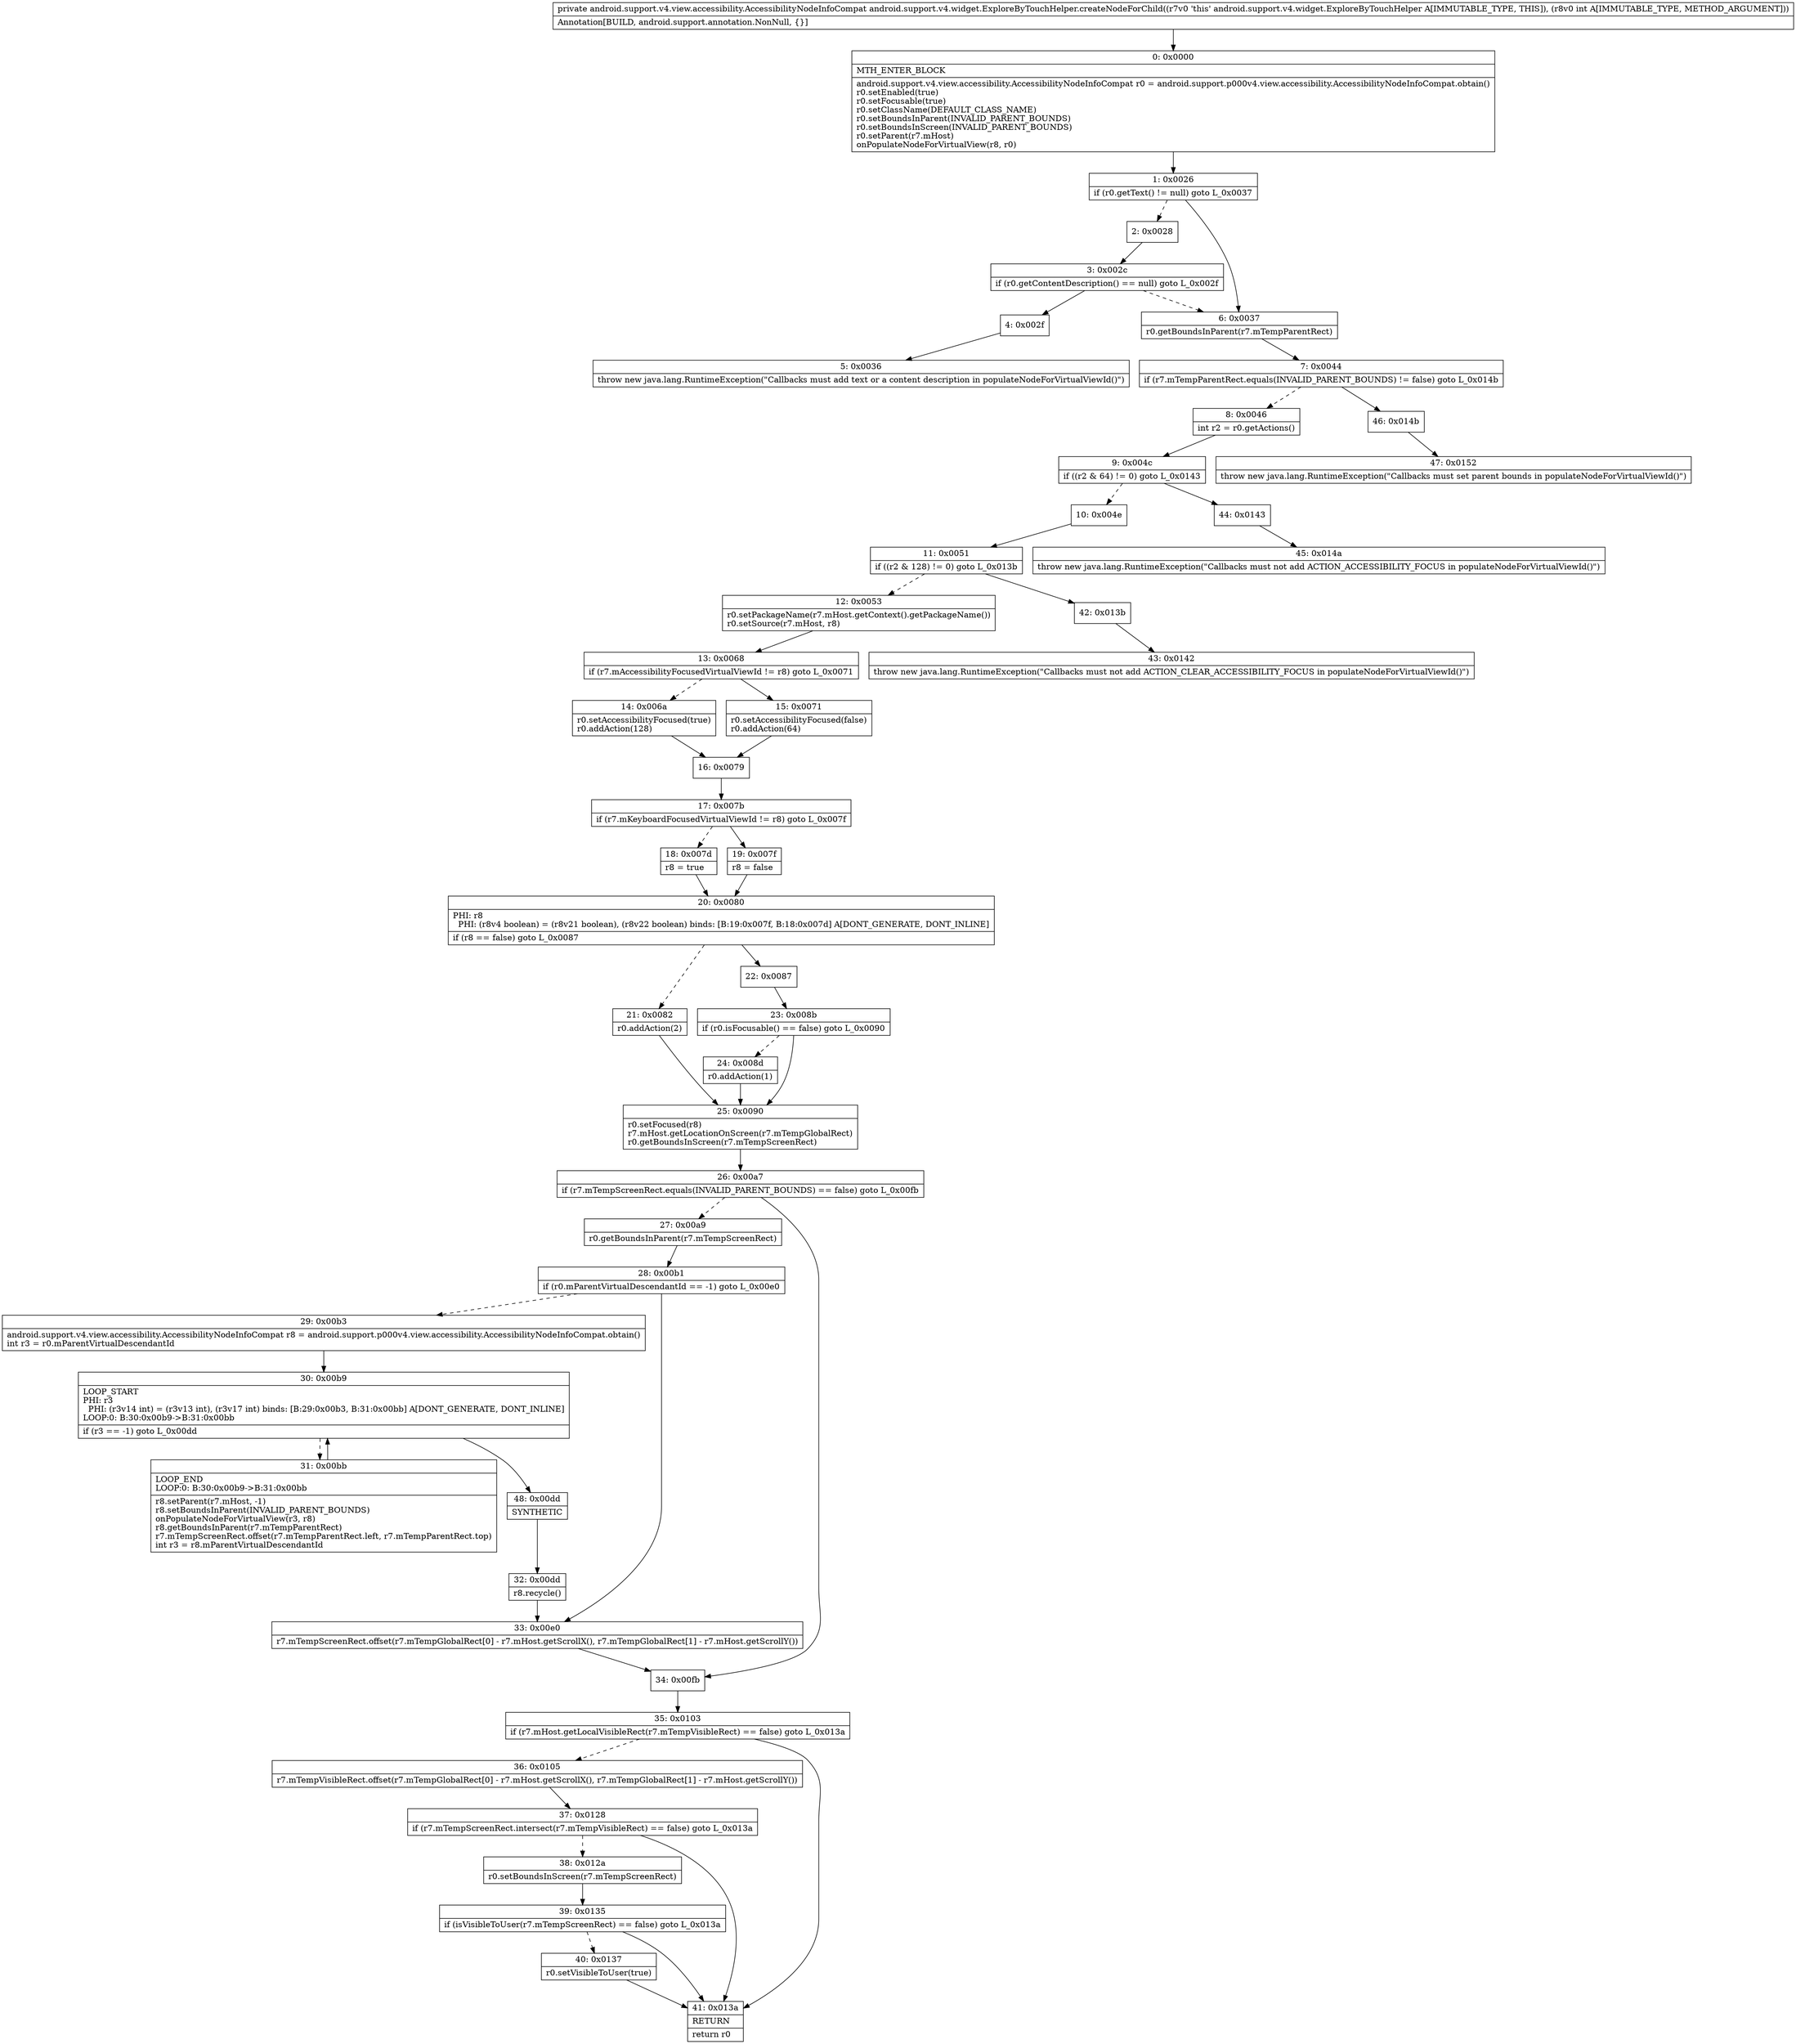 digraph "CFG forandroid.support.v4.widget.ExploreByTouchHelper.createNodeForChild(I)Landroid\/support\/v4\/view\/accessibility\/AccessibilityNodeInfoCompat;" {
Node_0 [shape=record,label="{0\:\ 0x0000|MTH_ENTER_BLOCK\l|android.support.v4.view.accessibility.AccessibilityNodeInfoCompat r0 = android.support.p000v4.view.accessibility.AccessibilityNodeInfoCompat.obtain()\lr0.setEnabled(true)\lr0.setFocusable(true)\lr0.setClassName(DEFAULT_CLASS_NAME)\lr0.setBoundsInParent(INVALID_PARENT_BOUNDS)\lr0.setBoundsInScreen(INVALID_PARENT_BOUNDS)\lr0.setParent(r7.mHost)\lonPopulateNodeForVirtualView(r8, r0)\l}"];
Node_1 [shape=record,label="{1\:\ 0x0026|if (r0.getText() != null) goto L_0x0037\l}"];
Node_2 [shape=record,label="{2\:\ 0x0028}"];
Node_3 [shape=record,label="{3\:\ 0x002c|if (r0.getContentDescription() == null) goto L_0x002f\l}"];
Node_4 [shape=record,label="{4\:\ 0x002f}"];
Node_5 [shape=record,label="{5\:\ 0x0036|throw new java.lang.RuntimeException(\"Callbacks must add text or a content description in populateNodeForVirtualViewId()\")\l}"];
Node_6 [shape=record,label="{6\:\ 0x0037|r0.getBoundsInParent(r7.mTempParentRect)\l}"];
Node_7 [shape=record,label="{7\:\ 0x0044|if (r7.mTempParentRect.equals(INVALID_PARENT_BOUNDS) != false) goto L_0x014b\l}"];
Node_8 [shape=record,label="{8\:\ 0x0046|int r2 = r0.getActions()\l}"];
Node_9 [shape=record,label="{9\:\ 0x004c|if ((r2 & 64) != 0) goto L_0x0143\l}"];
Node_10 [shape=record,label="{10\:\ 0x004e}"];
Node_11 [shape=record,label="{11\:\ 0x0051|if ((r2 & 128) != 0) goto L_0x013b\l}"];
Node_12 [shape=record,label="{12\:\ 0x0053|r0.setPackageName(r7.mHost.getContext().getPackageName())\lr0.setSource(r7.mHost, r8)\l}"];
Node_13 [shape=record,label="{13\:\ 0x0068|if (r7.mAccessibilityFocusedVirtualViewId != r8) goto L_0x0071\l}"];
Node_14 [shape=record,label="{14\:\ 0x006a|r0.setAccessibilityFocused(true)\lr0.addAction(128)\l}"];
Node_15 [shape=record,label="{15\:\ 0x0071|r0.setAccessibilityFocused(false)\lr0.addAction(64)\l}"];
Node_16 [shape=record,label="{16\:\ 0x0079}"];
Node_17 [shape=record,label="{17\:\ 0x007b|if (r7.mKeyboardFocusedVirtualViewId != r8) goto L_0x007f\l}"];
Node_18 [shape=record,label="{18\:\ 0x007d|r8 = true\l}"];
Node_19 [shape=record,label="{19\:\ 0x007f|r8 = false\l}"];
Node_20 [shape=record,label="{20\:\ 0x0080|PHI: r8 \l  PHI: (r8v4 boolean) = (r8v21 boolean), (r8v22 boolean) binds: [B:19:0x007f, B:18:0x007d] A[DONT_GENERATE, DONT_INLINE]\l|if (r8 == false) goto L_0x0087\l}"];
Node_21 [shape=record,label="{21\:\ 0x0082|r0.addAction(2)\l}"];
Node_22 [shape=record,label="{22\:\ 0x0087}"];
Node_23 [shape=record,label="{23\:\ 0x008b|if (r0.isFocusable() == false) goto L_0x0090\l}"];
Node_24 [shape=record,label="{24\:\ 0x008d|r0.addAction(1)\l}"];
Node_25 [shape=record,label="{25\:\ 0x0090|r0.setFocused(r8)\lr7.mHost.getLocationOnScreen(r7.mTempGlobalRect)\lr0.getBoundsInScreen(r7.mTempScreenRect)\l}"];
Node_26 [shape=record,label="{26\:\ 0x00a7|if (r7.mTempScreenRect.equals(INVALID_PARENT_BOUNDS) == false) goto L_0x00fb\l}"];
Node_27 [shape=record,label="{27\:\ 0x00a9|r0.getBoundsInParent(r7.mTempScreenRect)\l}"];
Node_28 [shape=record,label="{28\:\ 0x00b1|if (r0.mParentVirtualDescendantId == \-1) goto L_0x00e0\l}"];
Node_29 [shape=record,label="{29\:\ 0x00b3|android.support.v4.view.accessibility.AccessibilityNodeInfoCompat r8 = android.support.p000v4.view.accessibility.AccessibilityNodeInfoCompat.obtain()\lint r3 = r0.mParentVirtualDescendantId\l}"];
Node_30 [shape=record,label="{30\:\ 0x00b9|LOOP_START\lPHI: r3 \l  PHI: (r3v14 int) = (r3v13 int), (r3v17 int) binds: [B:29:0x00b3, B:31:0x00bb] A[DONT_GENERATE, DONT_INLINE]\lLOOP:0: B:30:0x00b9\-\>B:31:0x00bb\l|if (r3 == \-1) goto L_0x00dd\l}"];
Node_31 [shape=record,label="{31\:\ 0x00bb|LOOP_END\lLOOP:0: B:30:0x00b9\-\>B:31:0x00bb\l|r8.setParent(r7.mHost, \-1)\lr8.setBoundsInParent(INVALID_PARENT_BOUNDS)\lonPopulateNodeForVirtualView(r3, r8)\lr8.getBoundsInParent(r7.mTempParentRect)\lr7.mTempScreenRect.offset(r7.mTempParentRect.left, r7.mTempParentRect.top)\lint r3 = r8.mParentVirtualDescendantId\l}"];
Node_32 [shape=record,label="{32\:\ 0x00dd|r8.recycle()\l}"];
Node_33 [shape=record,label="{33\:\ 0x00e0|r7.mTempScreenRect.offset(r7.mTempGlobalRect[0] \- r7.mHost.getScrollX(), r7.mTempGlobalRect[1] \- r7.mHost.getScrollY())\l}"];
Node_34 [shape=record,label="{34\:\ 0x00fb}"];
Node_35 [shape=record,label="{35\:\ 0x0103|if (r7.mHost.getLocalVisibleRect(r7.mTempVisibleRect) == false) goto L_0x013a\l}"];
Node_36 [shape=record,label="{36\:\ 0x0105|r7.mTempVisibleRect.offset(r7.mTempGlobalRect[0] \- r7.mHost.getScrollX(), r7.mTempGlobalRect[1] \- r7.mHost.getScrollY())\l}"];
Node_37 [shape=record,label="{37\:\ 0x0128|if (r7.mTempScreenRect.intersect(r7.mTempVisibleRect) == false) goto L_0x013a\l}"];
Node_38 [shape=record,label="{38\:\ 0x012a|r0.setBoundsInScreen(r7.mTempScreenRect)\l}"];
Node_39 [shape=record,label="{39\:\ 0x0135|if (isVisibleToUser(r7.mTempScreenRect) == false) goto L_0x013a\l}"];
Node_40 [shape=record,label="{40\:\ 0x0137|r0.setVisibleToUser(true)\l}"];
Node_41 [shape=record,label="{41\:\ 0x013a|RETURN\l|return r0\l}"];
Node_42 [shape=record,label="{42\:\ 0x013b}"];
Node_43 [shape=record,label="{43\:\ 0x0142|throw new java.lang.RuntimeException(\"Callbacks must not add ACTION_CLEAR_ACCESSIBILITY_FOCUS in populateNodeForVirtualViewId()\")\l}"];
Node_44 [shape=record,label="{44\:\ 0x0143}"];
Node_45 [shape=record,label="{45\:\ 0x014a|throw new java.lang.RuntimeException(\"Callbacks must not add ACTION_ACCESSIBILITY_FOCUS in populateNodeForVirtualViewId()\")\l}"];
Node_46 [shape=record,label="{46\:\ 0x014b}"];
Node_47 [shape=record,label="{47\:\ 0x0152|throw new java.lang.RuntimeException(\"Callbacks must set parent bounds in populateNodeForVirtualViewId()\")\l}"];
Node_48 [shape=record,label="{48\:\ 0x00dd|SYNTHETIC\l}"];
MethodNode[shape=record,label="{private android.support.v4.view.accessibility.AccessibilityNodeInfoCompat android.support.v4.widget.ExploreByTouchHelper.createNodeForChild((r7v0 'this' android.support.v4.widget.ExploreByTouchHelper A[IMMUTABLE_TYPE, THIS]), (r8v0 int A[IMMUTABLE_TYPE, METHOD_ARGUMENT]))  | Annotation[BUILD, android.support.annotation.NonNull, \{\}]\l}"];
MethodNode -> Node_0;
Node_0 -> Node_1;
Node_1 -> Node_2[style=dashed];
Node_1 -> Node_6;
Node_2 -> Node_3;
Node_3 -> Node_4;
Node_3 -> Node_6[style=dashed];
Node_4 -> Node_5;
Node_6 -> Node_7;
Node_7 -> Node_8[style=dashed];
Node_7 -> Node_46;
Node_8 -> Node_9;
Node_9 -> Node_10[style=dashed];
Node_9 -> Node_44;
Node_10 -> Node_11;
Node_11 -> Node_12[style=dashed];
Node_11 -> Node_42;
Node_12 -> Node_13;
Node_13 -> Node_14[style=dashed];
Node_13 -> Node_15;
Node_14 -> Node_16;
Node_15 -> Node_16;
Node_16 -> Node_17;
Node_17 -> Node_18[style=dashed];
Node_17 -> Node_19;
Node_18 -> Node_20;
Node_19 -> Node_20;
Node_20 -> Node_21[style=dashed];
Node_20 -> Node_22;
Node_21 -> Node_25;
Node_22 -> Node_23;
Node_23 -> Node_24[style=dashed];
Node_23 -> Node_25;
Node_24 -> Node_25;
Node_25 -> Node_26;
Node_26 -> Node_27[style=dashed];
Node_26 -> Node_34;
Node_27 -> Node_28;
Node_28 -> Node_29[style=dashed];
Node_28 -> Node_33;
Node_29 -> Node_30;
Node_30 -> Node_31[style=dashed];
Node_30 -> Node_48;
Node_31 -> Node_30;
Node_32 -> Node_33;
Node_33 -> Node_34;
Node_34 -> Node_35;
Node_35 -> Node_36[style=dashed];
Node_35 -> Node_41;
Node_36 -> Node_37;
Node_37 -> Node_38[style=dashed];
Node_37 -> Node_41;
Node_38 -> Node_39;
Node_39 -> Node_40[style=dashed];
Node_39 -> Node_41;
Node_40 -> Node_41;
Node_42 -> Node_43;
Node_44 -> Node_45;
Node_46 -> Node_47;
Node_48 -> Node_32;
}

